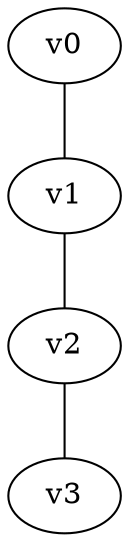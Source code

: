 // DFS tree produced by graphlab
graph gn4_dfs {
v0 -- v1;
v1 -- v2;
v2 -- v3;
}
// vertices = 4
// edges = 3
// runtime = 0 sec
// memory = 11 MB
